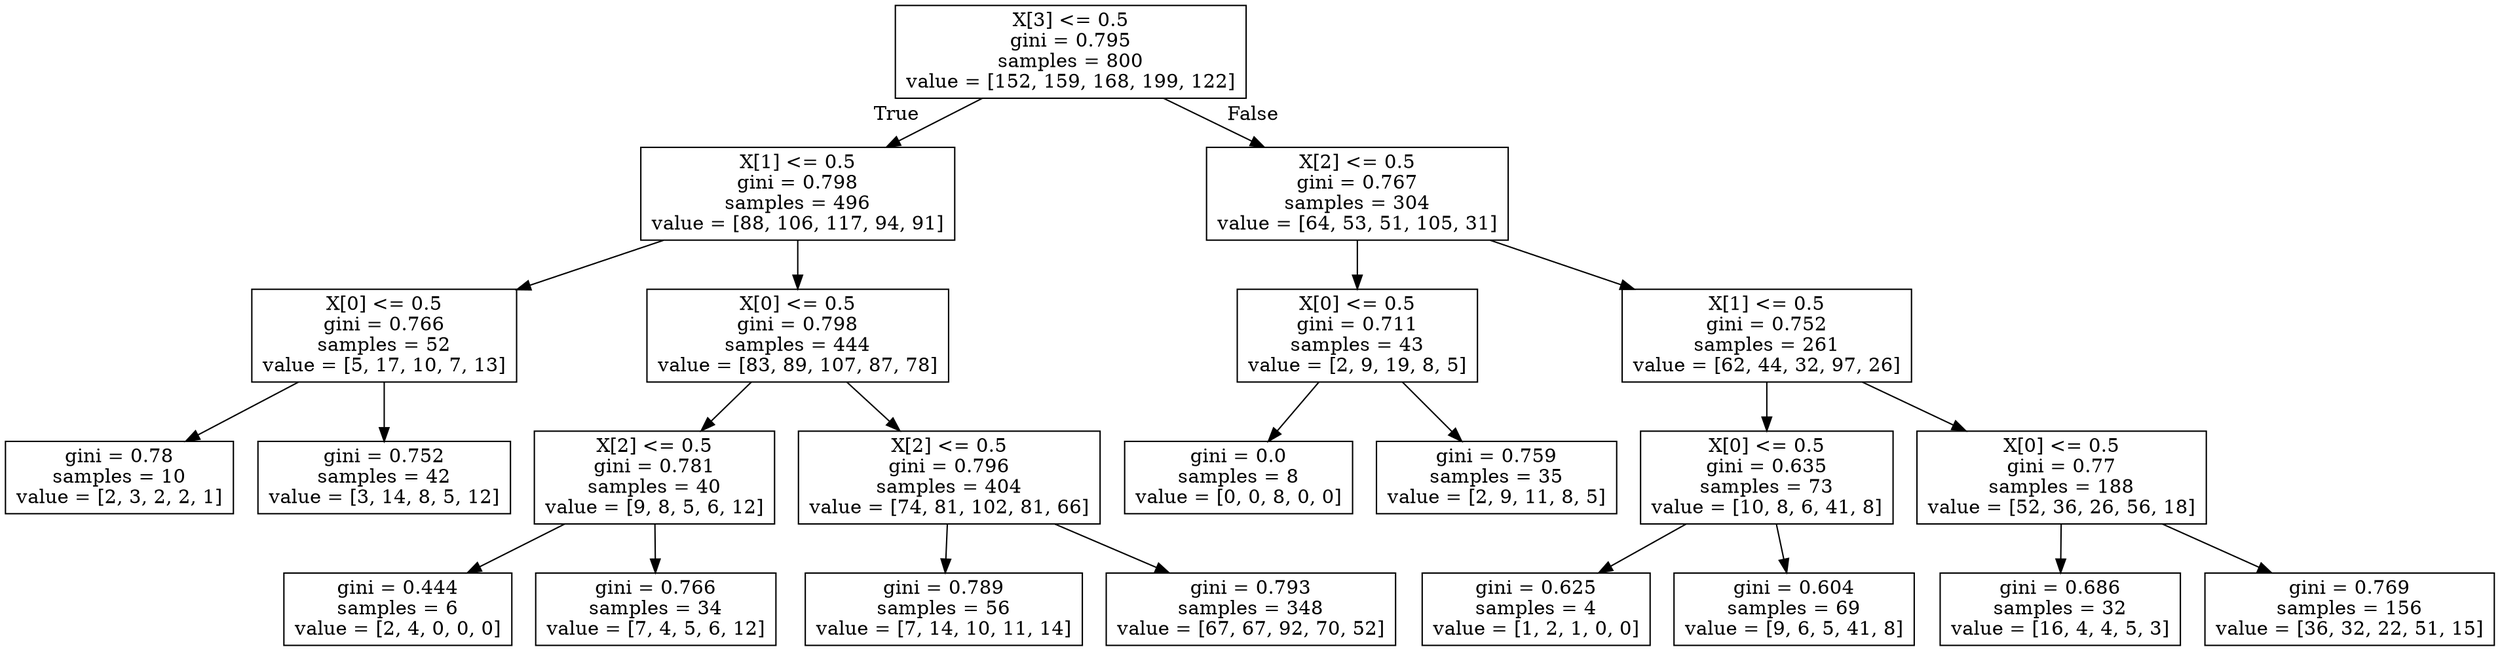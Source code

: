digraph Tree {
node [shape=box] ;
0 [label="X[3] <= 0.5\ngini = 0.795\nsamples = 800\nvalue = [152, 159, 168, 199, 122]"] ;
1 [label="X[1] <= 0.5\ngini = 0.798\nsamples = 496\nvalue = [88, 106, 117, 94, 91]"] ;
0 -> 1 [labeldistance=2.5, labelangle=45, headlabel="True"] ;
2 [label="X[0] <= 0.5\ngini = 0.766\nsamples = 52\nvalue = [5, 17, 10, 7, 13]"] ;
1 -> 2 ;
3 [label="gini = 0.78\nsamples = 10\nvalue = [2, 3, 2, 2, 1]"] ;
2 -> 3 ;
4 [label="gini = 0.752\nsamples = 42\nvalue = [3, 14, 8, 5, 12]"] ;
2 -> 4 ;
5 [label="X[0] <= 0.5\ngini = 0.798\nsamples = 444\nvalue = [83, 89, 107, 87, 78]"] ;
1 -> 5 ;
6 [label="X[2] <= 0.5\ngini = 0.781\nsamples = 40\nvalue = [9, 8, 5, 6, 12]"] ;
5 -> 6 ;
7 [label="gini = 0.444\nsamples = 6\nvalue = [2, 4, 0, 0, 0]"] ;
6 -> 7 ;
8 [label="gini = 0.766\nsamples = 34\nvalue = [7, 4, 5, 6, 12]"] ;
6 -> 8 ;
9 [label="X[2] <= 0.5\ngini = 0.796\nsamples = 404\nvalue = [74, 81, 102, 81, 66]"] ;
5 -> 9 ;
10 [label="gini = 0.789\nsamples = 56\nvalue = [7, 14, 10, 11, 14]"] ;
9 -> 10 ;
11 [label="gini = 0.793\nsamples = 348\nvalue = [67, 67, 92, 70, 52]"] ;
9 -> 11 ;
12 [label="X[2] <= 0.5\ngini = 0.767\nsamples = 304\nvalue = [64, 53, 51, 105, 31]"] ;
0 -> 12 [labeldistance=2.5, labelangle=-45, headlabel="False"] ;
13 [label="X[0] <= 0.5\ngini = 0.711\nsamples = 43\nvalue = [2, 9, 19, 8, 5]"] ;
12 -> 13 ;
14 [label="gini = 0.0\nsamples = 8\nvalue = [0, 0, 8, 0, 0]"] ;
13 -> 14 ;
15 [label="gini = 0.759\nsamples = 35\nvalue = [2, 9, 11, 8, 5]"] ;
13 -> 15 ;
16 [label="X[1] <= 0.5\ngini = 0.752\nsamples = 261\nvalue = [62, 44, 32, 97, 26]"] ;
12 -> 16 ;
17 [label="X[0] <= 0.5\ngini = 0.635\nsamples = 73\nvalue = [10, 8, 6, 41, 8]"] ;
16 -> 17 ;
18 [label="gini = 0.625\nsamples = 4\nvalue = [1, 2, 1, 0, 0]"] ;
17 -> 18 ;
19 [label="gini = 0.604\nsamples = 69\nvalue = [9, 6, 5, 41, 8]"] ;
17 -> 19 ;
20 [label="X[0] <= 0.5\ngini = 0.77\nsamples = 188\nvalue = [52, 36, 26, 56, 18]"] ;
16 -> 20 ;
21 [label="gini = 0.686\nsamples = 32\nvalue = [16, 4, 4, 5, 3]"] ;
20 -> 21 ;
22 [label="gini = 0.769\nsamples = 156\nvalue = [36, 32, 22, 51, 15]"] ;
20 -> 22 ;
}
